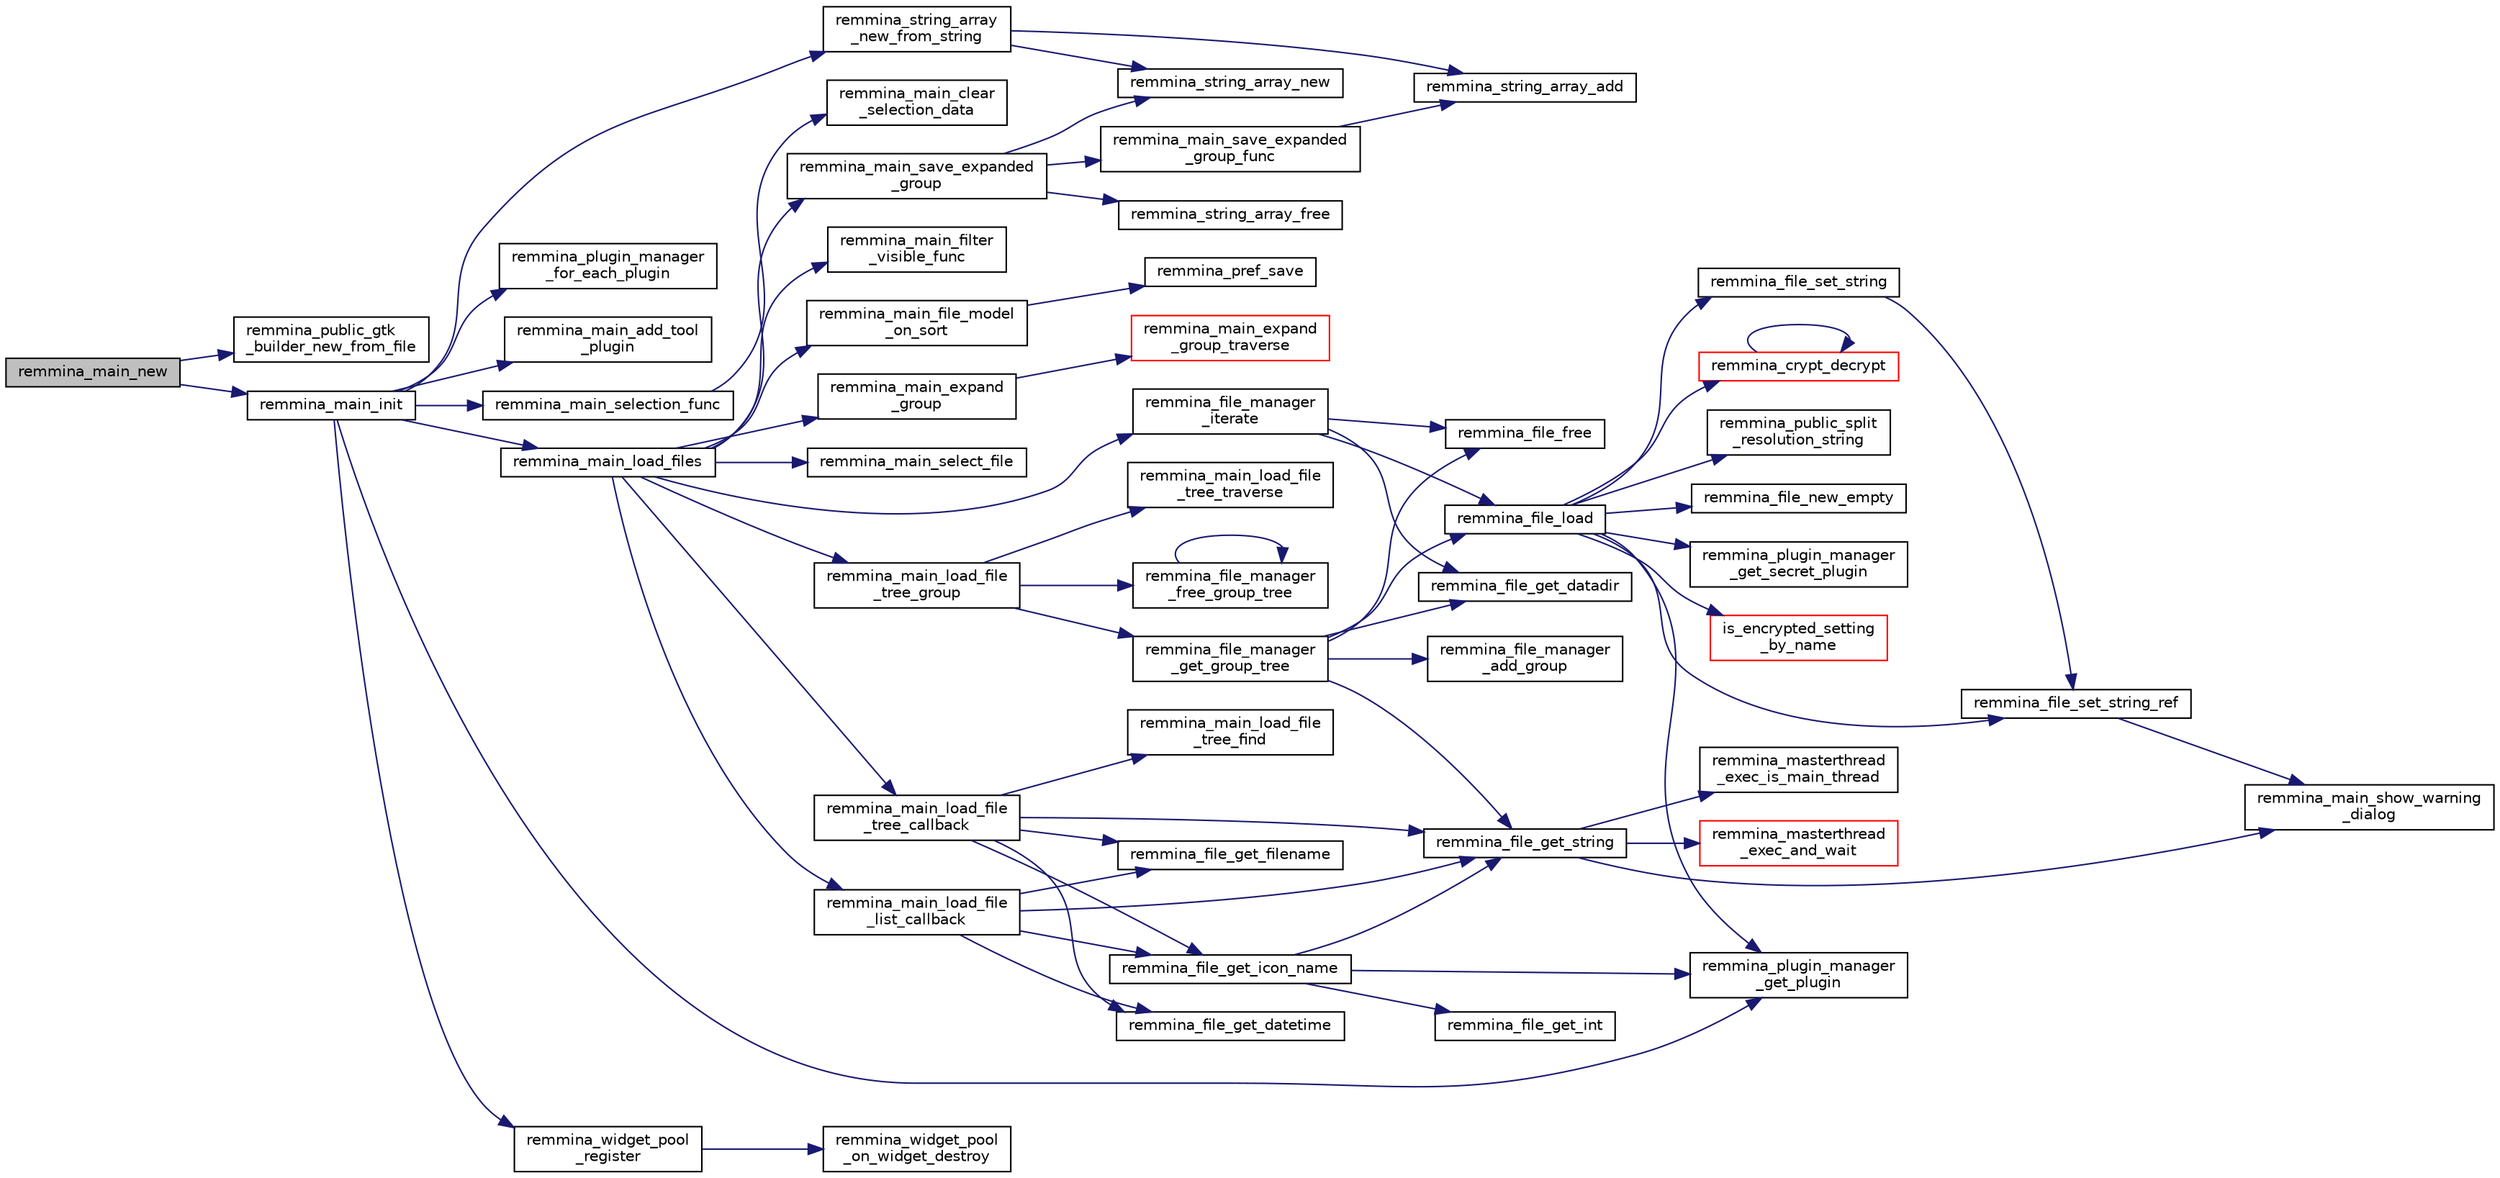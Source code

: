digraph "remmina_main_new"
{
  edge [fontname="Helvetica",fontsize="10",labelfontname="Helvetica",labelfontsize="10"];
  node [fontname="Helvetica",fontsize="10",shape=record];
  rankdir="LR";
  Node3297 [label="remmina_main_new",height=0.2,width=0.4,color="black", fillcolor="grey75", style="filled", fontcolor="black"];
  Node3297 -> Node3298 [color="midnightblue",fontsize="10",style="solid",fontname="Helvetica"];
  Node3298 [label="remmina_public_gtk\l_builder_new_from_file",height=0.2,width=0.4,color="black", fillcolor="white", style="filled",URL="$remmina__public_8c.html#a3031598a6e4f67d1519d8e5afba7da41"];
  Node3297 -> Node3299 [color="midnightblue",fontsize="10",style="solid",fontname="Helvetica"];
  Node3299 [label="remmina_main_init",height=0.2,width=0.4,color="black", fillcolor="white", style="filled",URL="$remmina__main_8c.html#afefc1b651e1c546e949dbe6df72b0300"];
  Node3299 -> Node3300 [color="midnightblue",fontsize="10",style="solid",fontname="Helvetica"];
  Node3300 [label="remmina_string_array\l_new_from_string",height=0.2,width=0.4,color="black", fillcolor="white", style="filled",URL="$remmina__string__array_8c.html#a7f1c8e427a25c2d5cede3952b1d0ad90"];
  Node3300 -> Node3301 [color="midnightblue",fontsize="10",style="solid",fontname="Helvetica"];
  Node3301 [label="remmina_string_array_new",height=0.2,width=0.4,color="black", fillcolor="white", style="filled",URL="$remmina__string__array_8c.html#aff90e964c6541b1af02adf7ea39e6e02"];
  Node3300 -> Node3302 [color="midnightblue",fontsize="10",style="solid",fontname="Helvetica"];
  Node3302 [label="remmina_string_array_add",height=0.2,width=0.4,color="black", fillcolor="white", style="filled",URL="$remmina__string__array_8c.html#a2aaacca7db4b86f836486cfb559398f0"];
  Node3299 -> Node3303 [color="midnightblue",fontsize="10",style="solid",fontname="Helvetica"];
  Node3303 [label="remmina_plugin_manager\l_for_each_plugin",height=0.2,width=0.4,color="black", fillcolor="white", style="filled",URL="$remmina__plugin__manager_8c.html#a13f13a6a4280268656f258cb5aeff031"];
  Node3299 -> Node3304 [color="midnightblue",fontsize="10",style="solid",fontname="Helvetica"];
  Node3304 [label="remmina_main_add_tool\l_plugin",height=0.2,width=0.4,color="black", fillcolor="white", style="filled",URL="$remmina__main_8c.html#a7be10e330f0c2a3f74e119cde443786f"];
  Node3299 -> Node3305 [color="midnightblue",fontsize="10",style="solid",fontname="Helvetica"];
  Node3305 [label="remmina_plugin_manager\l_get_plugin",height=0.2,width=0.4,color="black", fillcolor="white", style="filled",URL="$remmina__plugin__manager_8c.html#a3872c8656a8a3d5147bcc603471c1932"];
  Node3299 -> Node3306 [color="midnightblue",fontsize="10",style="solid",fontname="Helvetica"];
  Node3306 [label="remmina_main_selection_func",height=0.2,width=0.4,color="black", fillcolor="white", style="filled",URL="$remmina__main_8c.html#a3c5043279b5d98d4d08635d33402ea66"];
  Node3306 -> Node3307 [color="midnightblue",fontsize="10",style="solid",fontname="Helvetica"];
  Node3307 [label="remmina_main_clear\l_selection_data",height=0.2,width=0.4,color="black", fillcolor="white", style="filled",URL="$remmina__main_8c.html#a9e60326026d7de56882bc83c0084fd12"];
  Node3299 -> Node3308 [color="midnightblue",fontsize="10",style="solid",fontname="Helvetica"];
  Node3308 [label="remmina_main_load_files",height=0.2,width=0.4,color="black", fillcolor="white", style="filled",URL="$remmina__main_8c.html#a3617295e74fa84edbd41dedc601402a7"];
  Node3308 -> Node3309 [color="midnightblue",fontsize="10",style="solid",fontname="Helvetica"];
  Node3309 [label="remmina_main_save_expanded\l_group",height=0.2,width=0.4,color="black", fillcolor="white", style="filled",URL="$remmina__main_8c.html#ad8744dc59ba8072ffdf557b6c94e9f40"];
  Node3309 -> Node3310 [color="midnightblue",fontsize="10",style="solid",fontname="Helvetica"];
  Node3310 [label="remmina_string_array_free",height=0.2,width=0.4,color="black", fillcolor="white", style="filled",URL="$remmina__string__array_8c.html#a8ab78913d299df665a408a8a5ec51bbe"];
  Node3309 -> Node3301 [color="midnightblue",fontsize="10",style="solid",fontname="Helvetica"];
  Node3309 -> Node3311 [color="midnightblue",fontsize="10",style="solid",fontname="Helvetica"];
  Node3311 [label="remmina_main_save_expanded\l_group_func",height=0.2,width=0.4,color="black", fillcolor="white", style="filled",URL="$remmina__main_8c.html#a51880fc109db6457a5d0fc543c2deaf2"];
  Node3311 -> Node3302 [color="midnightblue",fontsize="10",style="solid",fontname="Helvetica"];
  Node3308 -> Node3312 [color="midnightblue",fontsize="10",style="solid",fontname="Helvetica"];
  Node3312 [label="remmina_main_load_file\l_tree_group",height=0.2,width=0.4,color="black", fillcolor="white", style="filled",URL="$remmina__main_8c.html#aa46e6b815c241d32a476a29053dbf296"];
  Node3312 -> Node3313 [color="midnightblue",fontsize="10",style="solid",fontname="Helvetica"];
  Node3313 [label="remmina_file_manager\l_get_group_tree",height=0.2,width=0.4,color="black", fillcolor="white", style="filled",URL="$remmina__file__manager_8c.html#a6593a3f297f420f012405fa582819857"];
  Node3313 -> Node3314 [color="midnightblue",fontsize="10",style="solid",fontname="Helvetica"];
  Node3314 [label="remmina_file_get_datadir",height=0.2,width=0.4,color="black", fillcolor="white", style="filled",URL="$remmina__file__manager_8c.html#aa65bc30beb59d607ba430d966e7e27f5"];
  Node3313 -> Node3315 [color="midnightblue",fontsize="10",style="solid",fontname="Helvetica"];
  Node3315 [label="remmina_file_load",height=0.2,width=0.4,color="black", fillcolor="white", style="filled",URL="$remmina__file_8c.html#ac1cc2d7f827f7d64c7fd3edf10e9383e"];
  Node3315 -> Node3316 [color="midnightblue",fontsize="10",style="solid",fontname="Helvetica"];
  Node3316 [label="remmina_file_new_empty",height=0.2,width=0.4,color="black", fillcolor="white", style="filled",URL="$remmina__file_8c.html#adab087b7139756f029020a87a5438cfa"];
  Node3315 -> Node3305 [color="midnightblue",fontsize="10",style="solid",fontname="Helvetica"];
  Node3315 -> Node3317 [color="midnightblue",fontsize="10",style="solid",fontname="Helvetica"];
  Node3317 [label="remmina_plugin_manager\l_get_secret_plugin",height=0.2,width=0.4,color="black", fillcolor="white", style="filled",URL="$remmina__plugin__manager_8c.html#ad380a98f6624aa8c830015c8b428b7b4"];
  Node3315 -> Node3318 [color="midnightblue",fontsize="10",style="solid",fontname="Helvetica"];
  Node3318 [label="is_encrypted_setting\l_by_name",height=0.2,width=0.4,color="red", fillcolor="white", style="filled",URL="$remmina__file_8c.html#a72580559fa04082418a993fec4c77281"];
  Node3315 -> Node3322 [color="midnightblue",fontsize="10",style="solid",fontname="Helvetica"];
  Node3322 [label="remmina_file_set_string",height=0.2,width=0.4,color="black", fillcolor="white", style="filled",URL="$remmina__file_8c.html#a85ca1ca2d0bf9ef29e490c6f4527a954"];
  Node3322 -> Node3323 [color="midnightblue",fontsize="10",style="solid",fontname="Helvetica"];
  Node3323 [label="remmina_file_set_string_ref",height=0.2,width=0.4,color="black", fillcolor="white", style="filled",URL="$remmina__file_8c.html#a74951c1067a1a5e1341f5e1c1206dec6"];
  Node3323 -> Node3324 [color="midnightblue",fontsize="10",style="solid",fontname="Helvetica"];
  Node3324 [label="remmina_main_show_warning\l_dialog",height=0.2,width=0.4,color="black", fillcolor="white", style="filled",URL="$remmina__main_8c.html#ad99b9c0bf2fa8c166a8b4a09e06ffdf7"];
  Node3315 -> Node3323 [color="midnightblue",fontsize="10",style="solid",fontname="Helvetica"];
  Node3315 -> Node3325 [color="midnightblue",fontsize="10",style="solid",fontname="Helvetica"];
  Node3325 [label="remmina_crypt_decrypt",height=0.2,width=0.4,color="red", fillcolor="white", style="filled",URL="$remmina__crypt_8c.html#a3fe2fa245d401146adf02a3a8f996ab9"];
  Node3325 -> Node3325 [color="midnightblue",fontsize="10",style="solid",fontname="Helvetica"];
  Node3315 -> Node3328 [color="midnightblue",fontsize="10",style="solid",fontname="Helvetica"];
  Node3328 [label="remmina_public_split\l_resolution_string",height=0.2,width=0.4,color="black", fillcolor="white", style="filled",URL="$remmina__public_8c.html#aaf3fdb980c24cd06965b85ebcdd79173"];
  Node3313 -> Node3329 [color="midnightblue",fontsize="10",style="solid",fontname="Helvetica"];
  Node3329 [label="remmina_file_get_string",height=0.2,width=0.4,color="black", fillcolor="white", style="filled",URL="$remmina__file_8c.html#a8eb1b213d9d08c6ad13683ce05f4355e"];
  Node3329 -> Node3330 [color="midnightblue",fontsize="10",style="solid",fontname="Helvetica"];
  Node3330 [label="remmina_masterthread\l_exec_is_main_thread",height=0.2,width=0.4,color="black", fillcolor="white", style="filled",URL="$remmina__masterthread__exec_8c.html#a3a52e863a3a3da6da6bb5d36c13b7ff4"];
  Node3329 -> Node3331 [color="midnightblue",fontsize="10",style="solid",fontname="Helvetica"];
  Node3331 [label="remmina_masterthread\l_exec_and_wait",height=0.2,width=0.4,color="red", fillcolor="white", style="filled",URL="$remmina__masterthread__exec_8c.html#a14628c2470cac50e87916a70ea05c97d"];
  Node3329 -> Node3324 [color="midnightblue",fontsize="10",style="solid",fontname="Helvetica"];
  Node3313 -> Node3356 [color="midnightblue",fontsize="10",style="solid",fontname="Helvetica"];
  Node3356 [label="remmina_file_manager\l_add_group",height=0.2,width=0.4,color="black", fillcolor="white", style="filled",URL="$remmina__file__manager_8c.html#a3b100405380ddccce98669a8b46ecc66"];
  Node3313 -> Node3357 [color="midnightblue",fontsize="10",style="solid",fontname="Helvetica"];
  Node3357 [label="remmina_file_free",height=0.2,width=0.4,color="black", fillcolor="white", style="filled",URL="$remmina__file_8c.html#abd2f06bf0a5ddcf7156e5ef7d0c8d4d7"];
  Node3312 -> Node3358 [color="midnightblue",fontsize="10",style="solid",fontname="Helvetica"];
  Node3358 [label="remmina_main_load_file\l_tree_traverse",height=0.2,width=0.4,color="black", fillcolor="white", style="filled",URL="$remmina__main_8c.html#a2a6ba822ef89ef8ad9f19340c2c8b7f5"];
  Node3312 -> Node3359 [color="midnightblue",fontsize="10",style="solid",fontname="Helvetica"];
  Node3359 [label="remmina_file_manager\l_free_group_tree",height=0.2,width=0.4,color="black", fillcolor="white", style="filled",URL="$remmina__file__manager_8c.html#a06196f19abc15526514a5aa59a568798"];
  Node3359 -> Node3359 [color="midnightblue",fontsize="10",style="solid",fontname="Helvetica"];
  Node3308 -> Node3360 [color="midnightblue",fontsize="10",style="solid",fontname="Helvetica"];
  Node3360 [label="remmina_file_manager\l_iterate",height=0.2,width=0.4,color="black", fillcolor="white", style="filled",URL="$remmina__file__manager_8c.html#a55a717aafc046713380bd2c55f29165a"];
  Node3360 -> Node3314 [color="midnightblue",fontsize="10",style="solid",fontname="Helvetica"];
  Node3360 -> Node3315 [color="midnightblue",fontsize="10",style="solid",fontname="Helvetica"];
  Node3360 -> Node3357 [color="midnightblue",fontsize="10",style="solid",fontname="Helvetica"];
  Node3308 -> Node3361 [color="midnightblue",fontsize="10",style="solid",fontname="Helvetica"];
  Node3361 [label="remmina_main_load_file\l_tree_callback",height=0.2,width=0.4,color="black", fillcolor="white", style="filled",URL="$remmina__main_8c.html#ae32574ebe06b1a24f135af9379e663b4"];
  Node3361 -> Node3362 [color="midnightblue",fontsize="10",style="solid",fontname="Helvetica"];
  Node3362 [label="remmina_main_load_file\l_tree_find",height=0.2,width=0.4,color="black", fillcolor="white", style="filled",URL="$remmina__main_8c.html#a847424fdb97ffe35d060409d4d738497"];
  Node3361 -> Node3329 [color="midnightblue",fontsize="10",style="solid",fontname="Helvetica"];
  Node3361 -> Node3363 [color="midnightblue",fontsize="10",style="solid",fontname="Helvetica"];
  Node3363 [label="remmina_file_get_datetime",height=0.2,width=0.4,color="black", fillcolor="white", style="filled",URL="$remmina__file_8c.html#a96abbfdc183d1e82fdffd6445d611ffe",tooltip="Return the string date of the last time a file has been modified. "];
  Node3361 -> Node3364 [color="midnightblue",fontsize="10",style="solid",fontname="Helvetica"];
  Node3364 [label="remmina_file_get_icon_name",height=0.2,width=0.4,color="black", fillcolor="white", style="filled",URL="$remmina__file_8c.html#a2feb8e9e32f3ff4e2fac836e67a77331"];
  Node3364 -> Node3305 [color="midnightblue",fontsize="10",style="solid",fontname="Helvetica"];
  Node3364 -> Node3329 [color="midnightblue",fontsize="10",style="solid",fontname="Helvetica"];
  Node3364 -> Node3365 [color="midnightblue",fontsize="10",style="solid",fontname="Helvetica"];
  Node3365 [label="remmina_file_get_int",height=0.2,width=0.4,color="black", fillcolor="white", style="filled",URL="$remmina__file_8c.html#a4884356c195dcfb4ceacf641a1e74e66"];
  Node3361 -> Node3366 [color="midnightblue",fontsize="10",style="solid",fontname="Helvetica"];
  Node3366 [label="remmina_file_get_filename",height=0.2,width=0.4,color="black", fillcolor="white", style="filled",URL="$remmina__file_8c.html#ad1e4f3a0f64cd98e301044b6c38a1f1d"];
  Node3308 -> Node3367 [color="midnightblue",fontsize="10",style="solid",fontname="Helvetica"];
  Node3367 [label="remmina_main_load_file\l_list_callback",height=0.2,width=0.4,color="black", fillcolor="white", style="filled",URL="$remmina__main_8c.html#a71f485dba1b11bf8cba129920767b5e6"];
  Node3367 -> Node3363 [color="midnightblue",fontsize="10",style="solid",fontname="Helvetica"];
  Node3367 -> Node3364 [color="midnightblue",fontsize="10",style="solid",fontname="Helvetica"];
  Node3367 -> Node3329 [color="midnightblue",fontsize="10",style="solid",fontname="Helvetica"];
  Node3367 -> Node3366 [color="midnightblue",fontsize="10",style="solid",fontname="Helvetica"];
  Node3308 -> Node3368 [color="midnightblue",fontsize="10",style="solid",fontname="Helvetica"];
  Node3368 [label="remmina_main_filter\l_visible_func",height=0.2,width=0.4,color="black", fillcolor="white", style="filled",URL="$remmina__main_8c.html#ab0d22f0e3571eb80886acb0c68005800"];
  Node3308 -> Node3369 [color="midnightblue",fontsize="10",style="solid",fontname="Helvetica"];
  Node3369 [label="remmina_main_file_model\l_on_sort",height=0.2,width=0.4,color="black", fillcolor="white", style="filled",URL="$remmina__main_8c.html#a71fbe206a9c2abb8f348ee598d7751b7"];
  Node3369 -> Node3370 [color="midnightblue",fontsize="10",style="solid",fontname="Helvetica"];
  Node3370 [label="remmina_pref_save",height=0.2,width=0.4,color="black", fillcolor="white", style="filled",URL="$remmina__pref_8c.html#a1c614a5e7dc3cd415be6e0a926e26983"];
  Node3308 -> Node3371 [color="midnightblue",fontsize="10",style="solid",fontname="Helvetica"];
  Node3371 [label="remmina_main_expand\l_group",height=0.2,width=0.4,color="black", fillcolor="white", style="filled",URL="$remmina__main_8c.html#a4a4733c243f20c3ffc27105003f5e30e"];
  Node3371 -> Node3372 [color="midnightblue",fontsize="10",style="solid",fontname="Helvetica"];
  Node3372 [label="remmina_main_expand\l_group_traverse",height=0.2,width=0.4,color="red", fillcolor="white", style="filled",URL="$remmina__main_8c.html#a74cb130b886c2b905f651e777644a08c"];
  Node3308 -> Node3374 [color="midnightblue",fontsize="10",style="solid",fontname="Helvetica"];
  Node3374 [label="remmina_main_select_file",height=0.2,width=0.4,color="black", fillcolor="white", style="filled",URL="$remmina__main_8c.html#aa20963aed43242994c88d5a97a546355"];
  Node3299 -> Node3375 [color="midnightblue",fontsize="10",style="solid",fontname="Helvetica"];
  Node3375 [label="remmina_widget_pool\l_register",height=0.2,width=0.4,color="black", fillcolor="white", style="filled",URL="$remmina__widget__pool_8c.html#ae3c9c9853eb5bedbfeadbfac1d495b95"];
  Node3375 -> Node3376 [color="midnightblue",fontsize="10",style="solid",fontname="Helvetica"];
  Node3376 [label="remmina_widget_pool\l_on_widget_destroy",height=0.2,width=0.4,color="black", fillcolor="white", style="filled",URL="$remmina__widget__pool_8c.html#aa5fd17580202843eab40cabb258d2664"];
}
